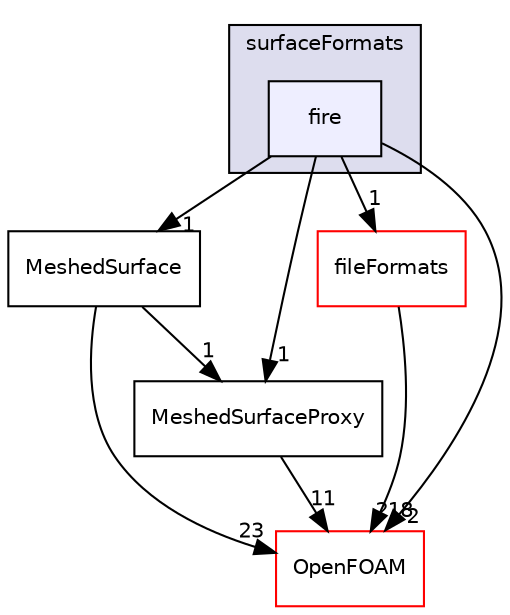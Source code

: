 digraph "src/surfMesh/surfaceFormats/fire" {
  bgcolor=transparent;
  compound=true
  node [ fontsize="10", fontname="Helvetica"];
  edge [ labelfontsize="10", labelfontname="Helvetica"];
  subgraph clusterdir_3ad8f5f9808d8196d04eb1769c1a10a8 {
    graph [ bgcolor="#ddddee", pencolor="black", label="surfaceFormats" fontname="Helvetica", fontsize="10", URL="dir_3ad8f5f9808d8196d04eb1769c1a10a8.html"]
  dir_790ca543ebb2f3a5d5029760c75e72c0 [shape=box, label="fire", style="filled", fillcolor="#eeeeff", pencolor="black", URL="dir_790ca543ebb2f3a5d5029760c75e72c0.html"];
  }
  dir_c7b425ce1feba157c3a628060f167f64 [shape=box label="MeshedSurface" URL="dir_c7b425ce1feba157c3a628060f167f64.html"];
  dir_b05602f37bb521a7142c0a3e200b5f35 [shape=box label="fileFormats" color="red" URL="dir_b05602f37bb521a7142c0a3e200b5f35.html"];
  dir_b2d126e3ab79c2145c7a44de22e5f675 [shape=box label="MeshedSurfaceProxy" URL="dir_b2d126e3ab79c2145c7a44de22e5f675.html"];
  dir_c5473ff19b20e6ec4dfe5c310b3778a8 [shape=box label="OpenFOAM" color="red" URL="dir_c5473ff19b20e6ec4dfe5c310b3778a8.html"];
  dir_c7b425ce1feba157c3a628060f167f64->dir_b2d126e3ab79c2145c7a44de22e5f675 [headlabel="1", labeldistance=1.5 headhref="dir_003626_003628.html"];
  dir_c7b425ce1feba157c3a628060f167f64->dir_c5473ff19b20e6ec4dfe5c310b3778a8 [headlabel="23", labeldistance=1.5 headhref="dir_003626_002151.html"];
  dir_b05602f37bb521a7142c0a3e200b5f35->dir_c5473ff19b20e6ec4dfe5c310b3778a8 [headlabel="218", labeldistance=1.5 headhref="dir_000682_002151.html"];
  dir_b2d126e3ab79c2145c7a44de22e5f675->dir_c5473ff19b20e6ec4dfe5c310b3778a8 [headlabel="11", labeldistance=1.5 headhref="dir_003628_002151.html"];
  dir_790ca543ebb2f3a5d5029760c75e72c0->dir_c7b425ce1feba157c3a628060f167f64 [headlabel="1", labeldistance=1.5 headhref="dir_003634_003626.html"];
  dir_790ca543ebb2f3a5d5029760c75e72c0->dir_b05602f37bb521a7142c0a3e200b5f35 [headlabel="1", labeldistance=1.5 headhref="dir_003634_000682.html"];
  dir_790ca543ebb2f3a5d5029760c75e72c0->dir_b2d126e3ab79c2145c7a44de22e5f675 [headlabel="1", labeldistance=1.5 headhref="dir_003634_003628.html"];
  dir_790ca543ebb2f3a5d5029760c75e72c0->dir_c5473ff19b20e6ec4dfe5c310b3778a8 [headlabel="2", labeldistance=1.5 headhref="dir_003634_002151.html"];
}
